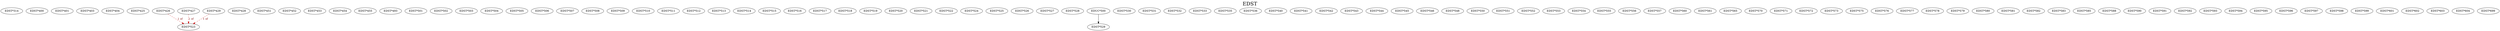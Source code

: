 digraph EDST {
labelloc = "t";
label = "EDST"
fontsize = 27;
"EDST*314"
"EDST*400"
"EDST*401"
"EDST*403"
"EDST*404"
"EDST*425"
"EDST*426"
"EDST*427"
"EDST*428"
"EDST*429"
"EDST*451"
"EDST*452"
"EDST*453"
"EDST*454"
"EDST*455"
"EDST*493"
"EDST*501"
"EDST*502"
"EDST*503"
"EDST*504"
"EDST*505"
"EDST*506"
"EDST*507"
"EDST*508"
"EDST*509"
"EDST*510"
"EDST*511"
"EDST*512"
"EDST*513"
"EDST*514"
"EDST*515"
"EDST*516"
"EDST*517"
"EDST*518"
"EDST*519"
"EDST*520"
"EDST*521"
"EDST*522"
"EDST*426" -> "EDST*523" [style=dashed] [label="1 of", fontcolor=firebrick4] [color=red3]
"EDST*427" -> "EDST*523" [style=dashed] [label="1 of", fontcolor=firebrick4] [color=red3]
"EDST*429" -> "EDST*523" [style=dashed] [label="1 of", fontcolor=firebrick4] [color=red3]
"EDST*524"
"EDST*525"
"EDST*526"
"EDST*527"
"EDST*528"
"EDUC*500" -> "EDST*529" [style=solid]
"EDST*530"
"EDST*531"
"EDST*532"
"EDST*533"
"EDST*535"
"EDST*536"
"EDST*540"
"EDST*541"
"EDST*542"
"EDST*543"
"EDST*544"
"EDST*545"
"EDST*546"
"EDST*548"
"EDST*550"
"EDST*551"
"EDST*552"
"EDST*553"
"EDST*554"
"EDST*555"
"EDST*556"
"EDST*557"
"EDST*560"
"EDST*561"
"EDST*565"
"EDST*570"
"EDST*571"
"EDST*572"
"EDST*573"
"EDST*575"
"EDST*576"
"EDST*577"
"EDST*578"
"EDST*579"
"EDST*580"
"EDST*581"
"EDST*582"
"EDST*583"
"EDST*585"
"EDST*588"
"EDST*590"
"EDST*591"
"EDST*592"
"EDST*593"
"EDST*594"
"EDST*595"
"EDST*596"
"EDST*597"
"EDST*598"
"EDST*599"
"EDST*601"
"EDST*602"
"EDST*603"
"EDST*604"
"EDST*699"
}
